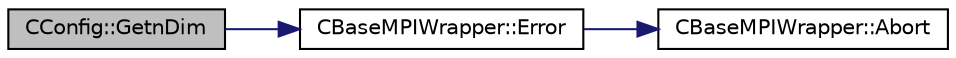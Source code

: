 digraph "CConfig::GetnDim"
{
  edge [fontname="Helvetica",fontsize="10",labelfontname="Helvetica",labelfontsize="10"];
  node [fontname="Helvetica",fontsize="10",shape=record];
  rankdir="LR";
  Node8404 [label="CConfig::GetnDim",height=0.2,width=0.4,color="black", fillcolor="grey75", style="filled", fontcolor="black"];
  Node8404 -> Node8405 [color="midnightblue",fontsize="10",style="solid",fontname="Helvetica"];
  Node8405 [label="CBaseMPIWrapper::Error",height=0.2,width=0.4,color="black", fillcolor="white", style="filled",URL="$class_c_base_m_p_i_wrapper.html#a04457c47629bda56704e6a8804833eeb"];
  Node8405 -> Node8406 [color="midnightblue",fontsize="10",style="solid",fontname="Helvetica"];
  Node8406 [label="CBaseMPIWrapper::Abort",height=0.2,width=0.4,color="black", fillcolor="white", style="filled",URL="$class_c_base_m_p_i_wrapper.html#a21ef5681e2acb532d345e9bab173ef07"];
}
